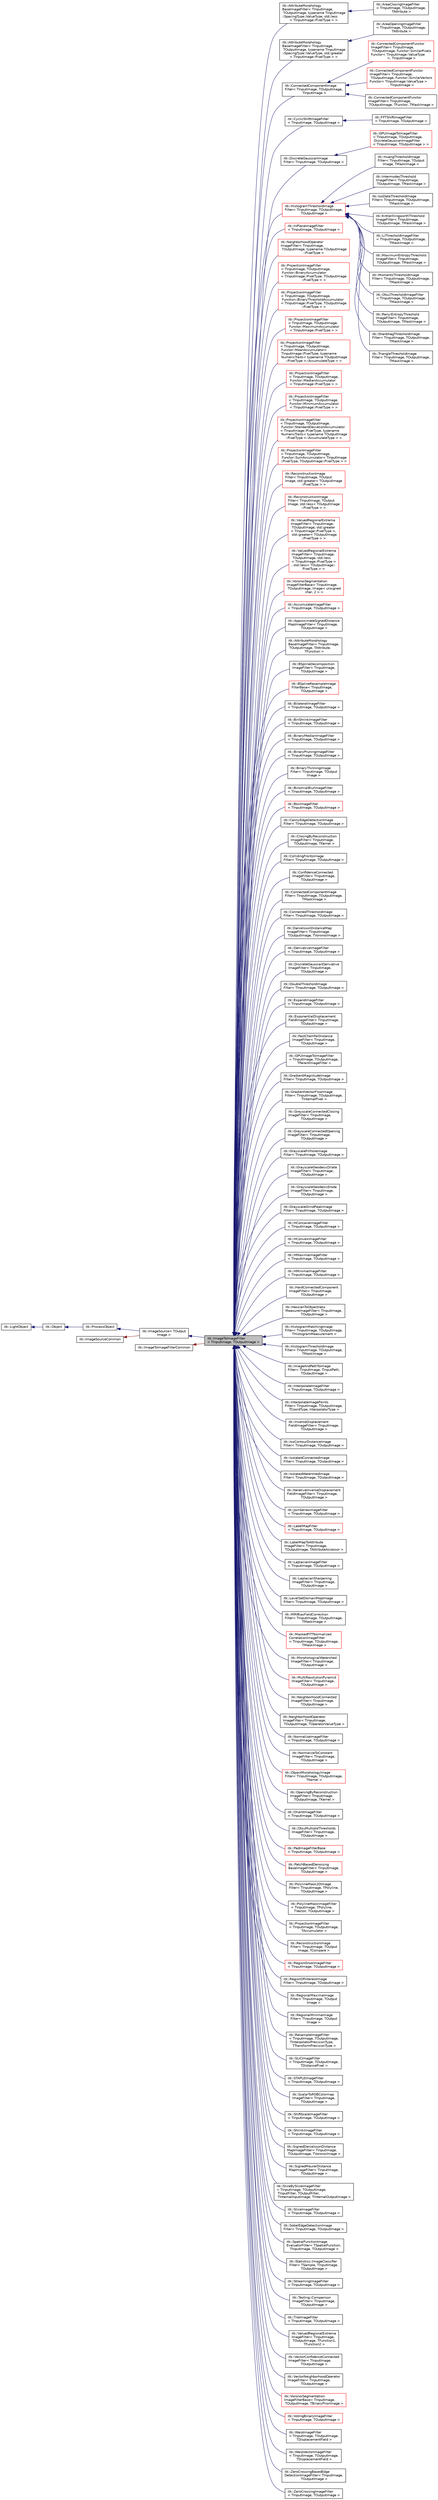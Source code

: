 digraph "itk::ImageToImageFilter&lt; TInputImage, TOutputImage &gt;"
{
 // LATEX_PDF_SIZE
  edge [fontname="Helvetica",fontsize="10",labelfontname="Helvetica",labelfontsize="10"];
  node [fontname="Helvetica",fontsize="10",shape=record];
  rankdir="LR";
  Node1 [label="itk::ImageToImageFilter\l\< TInputImage, TOutputImage \>",height=0.2,width=0.4,color="black", fillcolor="grey75", style="filled", fontcolor="black",tooltip="Base class for filters that take an image as input and produce an image as output."];
  Node2 -> Node1 [dir="back",color="midnightblue",fontsize="10",style="solid",fontname="Helvetica"];
  Node2 [label="itk::ImageSource\< TOutput\lImage \>",height=0.2,width=0.4,color="black", fillcolor="white", style="filled",URL="$classitk_1_1ImageSource.html",tooltip="Base class for all process objects that output image data."];
  Node3 -> Node2 [dir="back",color="midnightblue",fontsize="10",style="solid",fontname="Helvetica"];
  Node3 [label="itk::ProcessObject",height=0.2,width=0.4,color="black", fillcolor="white", style="filled",URL="$classitk_1_1ProcessObject.html",tooltip="The base class for all process objects (source, filters, mappers) in the Insight data processing pipe..."];
  Node4 -> Node3 [dir="back",color="midnightblue",fontsize="10",style="solid",fontname="Helvetica"];
  Node4 [label="itk::Object",height=0.2,width=0.4,color="black", fillcolor="white", style="filled",URL="$classitk_1_1Object.html",tooltip="Base class for most ITK classes."];
  Node5 -> Node4 [dir="back",color="midnightblue",fontsize="10",style="solid",fontname="Helvetica"];
  Node5 [label="itk::LightObject",height=0.2,width=0.4,color="black", fillcolor="white", style="filled",URL="$classitk_1_1LightObject.html",tooltip="Light weight base class for most itk classes."];
  Node6 -> Node2 [dir="back",color="firebrick4",fontsize="10",style="solid",fontname="Helvetica"];
  Node6 [label="itk::ImageSourceCommon",height=0.2,width=0.4,color="black", fillcolor="white", style="filled",URL="$structitk_1_1ImageSourceCommon.html",tooltip="Secondary base class of ImageSource common between templates."];
  Node7 -> Node1 [dir="back",color="firebrick4",fontsize="10",style="solid",fontname="Helvetica"];
  Node7 [label="itk::ImageToImageFilterCommon",height=0.2,width=0.4,color="black", fillcolor="white", style="filled",URL="$classitk_1_1ImageToImageFilterCommon.html",tooltip="Secondary base class of ImageToImageFilter common between templates."];
  Node1 -> Node8 [dir="back",color="midnightblue",fontsize="10",style="solid",fontname="Helvetica"];
  Node8 [label="itk::AttributeMorphology\lBaseImageFilter\< TInputImage,\l TOutputImage, typename TInputImage\l::SpacingType::ValueType, std::less\l\< TInputImage::PixelType \> \>",height=0.2,width=0.4,color="black", fillcolor="white", style="filled",URL="$classitk_1_1AttributeMorphologyBaseImageFilter.html",tooltip=" "];
  Node8 -> Node9 [dir="back",color="midnightblue",fontsize="10",style="solid",fontname="Helvetica"];
  Node9 [label="itk::AreaClosingImageFilter\l\< TInputImage, TOutputImage,\l TAttribute \>",height=0.2,width=0.4,color="black", fillcolor="white", style="filled",URL="$classitk_1_1AreaClosingImageFilter.html",tooltip="Morphological closing by attributes."];
  Node1 -> Node10 [dir="back",color="midnightblue",fontsize="10",style="solid",fontname="Helvetica"];
  Node10 [label="itk::AttributeMorphology\lBaseImageFilter\< TInputImage,\l TOutputImage, typename TInputImage\l::SpacingType::ValueType, std::greater\l\< TInputImage::PixelType \> \>",height=0.2,width=0.4,color="black", fillcolor="white", style="filled",URL="$classitk_1_1AttributeMorphologyBaseImageFilter.html",tooltip=" "];
  Node10 -> Node11 [dir="back",color="midnightblue",fontsize="10",style="solid",fontname="Helvetica"];
  Node11 [label="itk::AreaOpeningImageFilter\l\< TInputImage, TOutputImage,\l TAttribute \>",height=0.2,width=0.4,color="black", fillcolor="white", style="filled",URL="$classitk_1_1AreaOpeningImageFilter.html",tooltip="Morphological opening by attributes."];
  Node1 -> Node12 [dir="back",color="midnightblue",fontsize="10",style="solid",fontname="Helvetica"];
  Node12 [label="itk::ConnectedComponentImage\lFilter\< TInputImage, TOutputImage,\l TInputImage \>",height=0.2,width=0.4,color="black", fillcolor="white", style="filled",URL="$classitk_1_1ConnectedComponentImageFilter.html",tooltip=" "];
  Node12 -> Node13 [dir="back",color="midnightblue",fontsize="10",style="solid",fontname="Helvetica"];
  Node13 [label="itk::ConnectedComponentFunctor\lImageFilter\< TInputImage,\l TOutputImage, Functor::SimilarPixels\lFunctor\< TInputImage::ValueType\l \>, TInputImage \>",height=0.2,width=0.4,color="red", fillcolor="white", style="filled",URL="$classitk_1_1ConnectedComponentFunctorImageFilter.html",tooltip=" "];
  Node12 -> Node15 [dir="back",color="midnightblue",fontsize="10",style="solid",fontname="Helvetica"];
  Node15 [label="itk::ConnectedComponentFunctor\lImageFilter\< TInputImage,\l TOutputImage, Functor::SimilarVectors\lFunctor\< TInputImage::ValueType \>\l, TInputImage \>",height=0.2,width=0.4,color="red", fillcolor="white", style="filled",URL="$classitk_1_1ConnectedComponentFunctorImageFilter.html",tooltip=" "];
  Node12 -> Node17 [dir="back",color="midnightblue",fontsize="10",style="solid",fontname="Helvetica"];
  Node17 [label="itk::ConnectedComponentFunctor\lImageFilter\< TInputImage,\l TOutputImage, TFunctor, TMaskImage \>",height=0.2,width=0.4,color="black", fillcolor="white", style="filled",URL="$classitk_1_1ConnectedComponentFunctorImageFilter.html",tooltip="A generic connected components filter that labels the objects in an arbitrary image."];
  Node1 -> Node18 [dir="back",color="midnightblue",fontsize="10",style="solid",fontname="Helvetica"];
  Node18 [label="itk::CyclicShiftImageFilter\l\< TInputImage, TOutputImage \>",height=0.2,width=0.4,color="black", fillcolor="white", style="filled",URL="$classitk_1_1CyclicShiftImageFilter.html",tooltip=" "];
  Node18 -> Node19 [dir="back",color="midnightblue",fontsize="10",style="solid",fontname="Helvetica"];
  Node19 [label="itk::FFTShiftImageFilter\l\< TInputImage, TOutputImage \>",height=0.2,width=0.4,color="black", fillcolor="white", style="filled",URL="$classitk_1_1FFTShiftImageFilter.html",tooltip="Shift the zero-frequency components of a Fourier transform to the center of the image."];
  Node1 -> Node20 [dir="back",color="midnightblue",fontsize="10",style="solid",fontname="Helvetica"];
  Node20 [label="itk::DiscreteGaussianImage\lFilter\< TInputImage, TOutputImage \>",height=0.2,width=0.4,color="black", fillcolor="white", style="filled",URL="$classitk_1_1DiscreteGaussianImageFilter.html",tooltip=" "];
  Node20 -> Node21 [dir="back",color="midnightblue",fontsize="10",style="solid",fontname="Helvetica"];
  Node21 [label="itk::GPUImageToImageFilter\l\< TInputImage, TOutputImage,\l DiscreteGaussianImageFilter\l\< TInputImage, TOutputImage \> \>",height=0.2,width=0.4,color="red", fillcolor="white", style="filled",URL="$classitk_1_1GPUImageToImageFilter.html",tooltip=" "];
  Node1 -> Node23 [dir="back",color="midnightblue",fontsize="10",style="solid",fontname="Helvetica"];
  Node23 [label="itk::HistogramThresholdImage\lFilter\< TInputImage, TOutputImage,\l TOutputImage \>",height=0.2,width=0.4,color="red", fillcolor="white", style="filled",URL="$classitk_1_1HistogramThresholdImageFilter.html",tooltip=" "];
  Node23 -> Node24 [dir="back",color="midnightblue",fontsize="10",style="solid",fontname="Helvetica"];
  Node24 [label="itk::HuangThresholdImage\lFilter\< TInputImage, TOutput\lImage, TMaskImage \>",height=0.2,width=0.4,color="black", fillcolor="white", style="filled",URL="$classitk_1_1HuangThresholdImageFilter.html",tooltip="Threshold an image using the Huang Threshold."];
  Node23 -> Node25 [dir="back",color="midnightblue",fontsize="10",style="solid",fontname="Helvetica"];
  Node25 [label="itk::IntermodesThreshold\lImageFilter\< TInputImage,\l TOutputImage, TMaskImage \>",height=0.2,width=0.4,color="black", fillcolor="white", style="filled",URL="$classitk_1_1IntermodesThresholdImageFilter.html",tooltip="Threshold an image using the Intermodes Threshold."];
  Node23 -> Node26 [dir="back",color="midnightblue",fontsize="10",style="solid",fontname="Helvetica"];
  Node26 [label="itk::IsoDataThresholdImage\lFilter\< TInputImage, TOutputImage,\l TMaskImage \>",height=0.2,width=0.4,color="black", fillcolor="white", style="filled",URL="$classitk_1_1IsoDataThresholdImageFilter.html",tooltip="Threshold an image using the IsoData Threshold."];
  Node23 -> Node27 [dir="back",color="midnightblue",fontsize="10",style="solid",fontname="Helvetica"];
  Node27 [label="itk::KittlerIllingworthThreshold\lImageFilter\< TInputImage,\l TOutputImage, TMaskImage \>",height=0.2,width=0.4,color="black", fillcolor="white", style="filled",URL="$classitk_1_1KittlerIllingworthThresholdImageFilter.html",tooltip="Threshold an image using the KittlerIllingworth Threshold."];
  Node23 -> Node28 [dir="back",color="midnightblue",fontsize="10",style="solid",fontname="Helvetica"];
  Node28 [label="itk::LiThresholdImageFilter\l\< TInputImage, TOutputImage,\l TMaskImage \>",height=0.2,width=0.4,color="black", fillcolor="white", style="filled",URL="$classitk_1_1LiThresholdImageFilter.html",tooltip="Threshold an image using the Li Threshold."];
  Node23 -> Node29 [dir="back",color="midnightblue",fontsize="10",style="solid",fontname="Helvetica"];
  Node29 [label="itk::MaximumEntropyThreshold\lImageFilter\< TInputImage,\l TOutputImage, TMaskImage \>",height=0.2,width=0.4,color="black", fillcolor="white", style="filled",URL="$classitk_1_1MaximumEntropyThresholdImageFilter.html",tooltip="Threshold an image using the MaximumEntropy Threshold."];
  Node23 -> Node30 [dir="back",color="midnightblue",fontsize="10",style="solid",fontname="Helvetica"];
  Node30 [label="itk::MomentsThresholdImage\lFilter\< TInputImage, TOutputImage,\l TMaskImage \>",height=0.2,width=0.4,color="black", fillcolor="white", style="filled",URL="$classitk_1_1MomentsThresholdImageFilter.html",tooltip="Threshold an image using the Moments Threshold."];
  Node23 -> Node31 [dir="back",color="midnightblue",fontsize="10",style="solid",fontname="Helvetica"];
  Node31 [label="itk::OtsuThresholdImageFilter\l\< TInputImage, TOutputImage,\l TMaskImage \>",height=0.2,width=0.4,color="black", fillcolor="white", style="filled",URL="$classitk_1_1OtsuThresholdImageFilter.html",tooltip="Threshold an image using the Otsu Threshold."];
  Node23 -> Node32 [dir="back",color="midnightblue",fontsize="10",style="solid",fontname="Helvetica"];
  Node32 [label="itk::RenyiEntropyThreshold\lImageFilter\< TInputImage,\l TOutputImage, TMaskImage \>",height=0.2,width=0.4,color="black", fillcolor="white", style="filled",URL="$classitk_1_1RenyiEntropyThresholdImageFilter.html",tooltip="Threshold an image using the RenyiEntropy Threshold."];
  Node23 -> Node33 [dir="back",color="midnightblue",fontsize="10",style="solid",fontname="Helvetica"];
  Node33 [label="itk::ShanbhagThresholdImage\lFilter\< TInputImage, TOutputImage,\l TMaskImage \>",height=0.2,width=0.4,color="black", fillcolor="white", style="filled",URL="$classitk_1_1ShanbhagThresholdImageFilter.html",tooltip="Threshold an image using the Shanbhag Threshold."];
  Node23 -> Node34 [dir="back",color="midnightblue",fontsize="10",style="solid",fontname="Helvetica"];
  Node34 [label="itk::TriangleThresholdImage\lFilter\< TInputImage, TOutputImage,\l TMaskImage \>",height=0.2,width=0.4,color="black", fillcolor="white", style="filled",URL="$classitk_1_1TriangleThresholdImageFilter.html",tooltip="Threshold an image using the Triangle Threshold."];
  Node1 -> Node36 [dir="back",color="midnightblue",fontsize="10",style="solid",fontname="Helvetica"];
  Node36 [label="itk::InPlaceImageFilter\l\< TInputImage, TOutputImage \>",height=0.2,width=0.4,color="red", fillcolor="white", style="filled",URL="$classitk_1_1InPlaceImageFilter.html",tooltip=" "];
  Node1 -> Node141 [dir="back",color="midnightblue",fontsize="10",style="solid",fontname="Helvetica"];
  Node141 [label="itk::NeighborhoodOperator\lImageFilter\< TInputImage,\l TOutputImage, typename TOutputImage\l::PixelType \>",height=0.2,width=0.4,color="red", fillcolor="white", style="filled",URL="$classitk_1_1NeighborhoodOperatorImageFilter.html",tooltip=" "];
  Node1 -> Node146 [dir="back",color="midnightblue",fontsize="10",style="solid",fontname="Helvetica"];
  Node146 [label="itk::ProjectionImageFilter\l\< TInputImage, TOutputImage,\l Functor::BinaryAccumulator\l\< TInputImage::PixelType, TOutputImage\l::PixelType \> \>",height=0.2,width=0.4,color="red", fillcolor="white", style="filled",URL="$classitk_1_1ProjectionImageFilter.html",tooltip=" "];
  Node1 -> Node148 [dir="back",color="midnightblue",fontsize="10",style="solid",fontname="Helvetica"];
  Node148 [label="itk::ProjectionImageFilter\l\< TInputImage, TOutputImage,\l Function::BinaryThresholdAccumulator\l\< TInputImage::PixelType, TOutputImage\l::PixelType \> \>",height=0.2,width=0.4,color="red", fillcolor="white", style="filled",URL="$classitk_1_1ProjectionImageFilter.html",tooltip=" "];
  Node1 -> Node150 [dir="back",color="midnightblue",fontsize="10",style="solid",fontname="Helvetica"];
  Node150 [label="itk::ProjectionImageFilter\l\< TInputImage, TOutputImage,\l Functor::MaximumAccumulator\l\< TInputImage::PixelType \> \>",height=0.2,width=0.4,color="red", fillcolor="white", style="filled",URL="$classitk_1_1ProjectionImageFilter.html",tooltip=" "];
  Node1 -> Node152 [dir="back",color="midnightblue",fontsize="10",style="solid",fontname="Helvetica"];
  Node152 [label="itk::ProjectionImageFilter\l\< TInputImage, TOutputImage,\l Functor::MeanAccumulator\<\l TInputImage::PixelType, typename\l NumericTraits\< typename TOutputImage\l::PixelType \>::AccumulateType \> \>",height=0.2,width=0.4,color="red", fillcolor="white", style="filled",URL="$classitk_1_1ProjectionImageFilter.html",tooltip=" "];
  Node1 -> Node154 [dir="back",color="midnightblue",fontsize="10",style="solid",fontname="Helvetica"];
  Node154 [label="itk::ProjectionImageFilter\l\< TInputImage, TOutputImage,\l Functor::MedianAccumulator\l\< TInputImage::PixelType \> \>",height=0.2,width=0.4,color="red", fillcolor="white", style="filled",URL="$classitk_1_1ProjectionImageFilter.html",tooltip=" "];
  Node1 -> Node156 [dir="back",color="midnightblue",fontsize="10",style="solid",fontname="Helvetica"];
  Node156 [label="itk::ProjectionImageFilter\l\< TInputImage, TOutputImage,\l Functor::MinimumAccumulator\l\< TInputImage::PixelType \> \>",height=0.2,width=0.4,color="red", fillcolor="white", style="filled",URL="$classitk_1_1ProjectionImageFilter.html",tooltip=" "];
  Node1 -> Node158 [dir="back",color="midnightblue",fontsize="10",style="solid",fontname="Helvetica"];
  Node158 [label="itk::ProjectionImageFilter\l\< TInputImage, TOutputImage,\l Functor::StandardDeviationAccumulator\l\< TInputImage::PixelType, typename\l NumericTraits\< typename TOutputImage\l::PixelType \>::AccumulateType \> \>",height=0.2,width=0.4,color="red", fillcolor="white", style="filled",URL="$classitk_1_1ProjectionImageFilter.html",tooltip=" "];
  Node1 -> Node160 [dir="back",color="midnightblue",fontsize="10",style="solid",fontname="Helvetica"];
  Node160 [label="itk::ProjectionImageFilter\l\< TInputImage, TOutputImage,\l Functor::SumAccumulator\< TInputImage\l::PixelType, TOutputImage::PixelType \> \>",height=0.2,width=0.4,color="red", fillcolor="white", style="filled",URL="$classitk_1_1ProjectionImageFilter.html",tooltip=" "];
  Node1 -> Node162 [dir="back",color="midnightblue",fontsize="10",style="solid",fontname="Helvetica"];
  Node162 [label="itk::ReconstructionImage\lFilter\< TInputImage, TOutput\lImage, std::greater\< TOutputImage\l::PixelType \> \>",height=0.2,width=0.4,color="red", fillcolor="white", style="filled",URL="$classitk_1_1ReconstructionImageFilter.html",tooltip=" "];
  Node1 -> Node164 [dir="back",color="midnightblue",fontsize="10",style="solid",fontname="Helvetica"];
  Node164 [label="itk::ReconstructionImage\lFilter\< TInputImage, TOutput\lImage, std::less\< TOutputImage\l::PixelType \> \>",height=0.2,width=0.4,color="red", fillcolor="white", style="filled",URL="$classitk_1_1ReconstructionImageFilter.html",tooltip=" "];
  Node1 -> Node166 [dir="back",color="midnightblue",fontsize="10",style="solid",fontname="Helvetica"];
  Node166 [label="itk::ValuedRegionalExtrema\lImageFilter\< TInputImage,\l TOutputImage, std::greater\l\< TInputImage::PixelType \>,\l std::greater\< TOutputImage\l::PixelType \> \>",height=0.2,width=0.4,color="red", fillcolor="white", style="filled",URL="$classitk_1_1ValuedRegionalExtremaImageFilter.html",tooltip=" "];
  Node1 -> Node168 [dir="back",color="midnightblue",fontsize="10",style="solid",fontname="Helvetica"];
  Node168 [label="itk::ValuedRegionalExtrema\lImageFilter\< TInputImage,\l TOutputImage, std::less\l\< TInputImage::PixelType \>\l, std::less\< TOutputImage::\lPixelType \> \>",height=0.2,width=0.4,color="red", fillcolor="white", style="filled",URL="$classitk_1_1ValuedRegionalExtremaImageFilter.html",tooltip=" "];
  Node1 -> Node170 [dir="back",color="midnightblue",fontsize="10",style="solid",fontname="Helvetica"];
  Node170 [label="itk::VoronoiSegmentation\lImageFilterBase\< TInputImage,\l TOutputImage, Image\< unsigned\l char, 2 \> \>",height=0.2,width=0.4,color="red", fillcolor="white", style="filled",URL="$classitk_1_1VoronoiSegmentationImageFilterBase.html",tooltip=" "];
  Node1 -> Node172 [dir="back",color="midnightblue",fontsize="10",style="solid",fontname="Helvetica"];
  Node172 [label="itk::AccumulateImageFilter\l\< TInputImage, TOutputImage \>",height=0.2,width=0.4,color="red", fillcolor="white", style="filled",URL="$classitk_1_1AccumulateImageFilter.html",tooltip="Implements an accumulation of an image along a selected direction."];
  Node1 -> Node174 [dir="back",color="midnightblue",fontsize="10",style="solid",fontname="Helvetica"];
  Node174 [label="itk::ApproximateSignedDistance\lMapImageFilter\< TInputImage,\l TOutputImage \>",height=0.2,width=0.4,color="black", fillcolor="white", style="filled",URL="$classitk_1_1ApproximateSignedDistanceMapImageFilter.html",tooltip="Create a map of the approximate signed distance from the boundaries of a binary image."];
  Node1 -> Node175 [dir="back",color="midnightblue",fontsize="10",style="solid",fontname="Helvetica"];
  Node175 [label="itk::AttributeMorphology\lBaseImageFilter\< TInputImage,\l TOutputImage, TAttribute,\l TFunction \>",height=0.2,width=0.4,color="black", fillcolor="white", style="filled",URL="$classitk_1_1AttributeMorphologyBaseImageFilter.html",tooltip="Morphological opening by attributes."];
  Node1 -> Node176 [dir="back",color="midnightblue",fontsize="10",style="solid",fontname="Helvetica"];
  Node176 [label="itk::BSplineDecomposition\lImageFilter\< TInputImage,\l TOutputImage \>",height=0.2,width=0.4,color="black", fillcolor="white", style="filled",URL="$classitk_1_1BSplineDecompositionImageFilter.html",tooltip="Calculates the B-Spline coefficients of an image. Spline order may be from 0 to 5."];
  Node1 -> Node177 [dir="back",color="midnightblue",fontsize="10",style="solid",fontname="Helvetica"];
  Node177 [label="itk::BSplineResampleImage\lFilterBase\< TInputImage,\l TOutputImage \>",height=0.2,width=0.4,color="red", fillcolor="white", style="filled",URL="$classitk_1_1BSplineResampleImageFilterBase.html",tooltip="Uses the \"l2\" spline pyramid implementation of B-Spline Filters to up/down sample an image by a facto..."];
  Node1 -> Node183 [dir="back",color="midnightblue",fontsize="10",style="solid",fontname="Helvetica"];
  Node183 [label="itk::BilateralImageFilter\l\< TInputImage, TOutputImage \>",height=0.2,width=0.4,color="black", fillcolor="white", style="filled",URL="$classitk_1_1BilateralImageFilter.html",tooltip="Blurs an image while preserving edges."];
  Node1 -> Node184 [dir="back",color="midnightblue",fontsize="10",style="solid",fontname="Helvetica"];
  Node184 [label="itk::BinShrinkImageFilter\l\< TInputImage, TOutputImage \>",height=0.2,width=0.4,color="black", fillcolor="white", style="filled",URL="$classitk_1_1BinShrinkImageFilter.html",tooltip="Reduce the size of an image by an integer factor in each dimension while performing averaging of an i..."];
  Node1 -> Node185 [dir="back",color="midnightblue",fontsize="10",style="solid",fontname="Helvetica"];
  Node185 [label="itk::BinaryMedianImageFilter\l\< TInputImage, TOutputImage \>",height=0.2,width=0.4,color="black", fillcolor="white", style="filled",URL="$classitk_1_1BinaryMedianImageFilter.html",tooltip="Applies a version of the median filter optimized for binary images."];
  Node1 -> Node186 [dir="back",color="midnightblue",fontsize="10",style="solid",fontname="Helvetica"];
  Node186 [label="itk::BinaryPruningImageFilter\l\< TInputImage, TOutputImage \>",height=0.2,width=0.4,color="black", fillcolor="white", style="filled",URL="$classitk_1_1BinaryPruningImageFilter.html",tooltip="This filter removes \"spurs\" of less than a certain length in the input image."];
  Node1 -> Node187 [dir="back",color="midnightblue",fontsize="10",style="solid",fontname="Helvetica"];
  Node187 [label="itk::BinaryThinningImage\lFilter\< TInputImage, TOutput\lImage \>",height=0.2,width=0.4,color="black", fillcolor="white", style="filled",URL="$classitk_1_1BinaryThinningImageFilter.html",tooltip="This filter computes one-pixel-wide edges of the input image."];
  Node1 -> Node188 [dir="back",color="midnightblue",fontsize="10",style="solid",fontname="Helvetica"];
  Node188 [label="itk::BinomialBlurImageFilter\l\< TInputImage, TOutputImage \>",height=0.2,width=0.4,color="black", fillcolor="white", style="filled",URL="$classitk_1_1BinomialBlurImageFilter.html",tooltip="Performs a separable blur on each dimension of an image."];
  Node1 -> Node189 [dir="back",color="midnightblue",fontsize="10",style="solid",fontname="Helvetica"];
  Node189 [label="itk::BoxImageFilter\l\< TInputImage, TOutputImage \>",height=0.2,width=0.4,color="red", fillcolor="white", style="filled",URL="$classitk_1_1BoxImageFilter.html",tooltip="A base class for all the filters working on a box neighborhood."];
  Node1 -> Node239 [dir="back",color="midnightblue",fontsize="10",style="solid",fontname="Helvetica"];
  Node239 [label="itk::CannyEdgeDetectionImage\lFilter\< TInputImage, TOutputImage \>",height=0.2,width=0.4,color="black", fillcolor="white", style="filled",URL="$classitk_1_1CannyEdgeDetectionImageFilter.html",tooltip="This filter is an implementation of a Canny edge detector for scalar-valued images."];
  Node1 -> Node240 [dir="back",color="midnightblue",fontsize="10",style="solid",fontname="Helvetica"];
  Node240 [label="itk::ClosingByReconstruction\lImageFilter\< TInputImage,\l TOutputImage, TKernel \>",height=0.2,width=0.4,color="black", fillcolor="white", style="filled",URL="$classitk_1_1ClosingByReconstructionImageFilter.html",tooltip="Closing by reconstruction of an image."];
  Node1 -> Node241 [dir="back",color="midnightblue",fontsize="10",style="solid",fontname="Helvetica"];
  Node241 [label="itk::CollidingFrontsImage\lFilter\< TInputImage, TOutputImage \>",height=0.2,width=0.4,color="black", fillcolor="white", style="filled",URL="$classitk_1_1CollidingFrontsImageFilter.html",tooltip="Selects a region of space where two independent fronts run towards each other."];
  Node1 -> Node242 [dir="back",color="midnightblue",fontsize="10",style="solid",fontname="Helvetica"];
  Node242 [label="itk::ConfidenceConnected\lImageFilter\< TInputImage,\l TOutputImage \>",height=0.2,width=0.4,color="black", fillcolor="white", style="filled",URL="$classitk_1_1ConfidenceConnectedImageFilter.html",tooltip="Segment pixels with similar statistics using connectivity."];
  Node1 -> Node243 [dir="back",color="midnightblue",fontsize="10",style="solid",fontname="Helvetica"];
  Node243 [label="itk::ConnectedComponentImage\lFilter\< TInputImage, TOutputImage,\l TMaskImage \>",height=0.2,width=0.4,color="black", fillcolor="white", style="filled",URL="$classitk_1_1ConnectedComponentImageFilter.html",tooltip="Label the objects in a binary image."];
  Node1 -> Node244 [dir="back",color="midnightblue",fontsize="10",style="solid",fontname="Helvetica"];
  Node244 [label="itk::ConnectedThresholdImage\lFilter\< TInputImage, TOutputImage \>",height=0.2,width=0.4,color="black", fillcolor="white", style="filled",URL="$classitk_1_1ConnectedThresholdImageFilter.html",tooltip="Label pixels that are connected to a seed and lie within a range of values."];
  Node1 -> Node245 [dir="back",color="midnightblue",fontsize="10",style="solid",fontname="Helvetica"];
  Node245 [label="itk::DanielssonDistanceMap\lImageFilter\< TInputImage,\l TOutputImage, TVoronoiImage \>",height=0.2,width=0.4,color="black", fillcolor="white", style="filled",URL="$classitk_1_1DanielssonDistanceMapImageFilter.html",tooltip="This filter computes the distance map of the input image as an approximation with pixel accuracy to t..."];
  Node1 -> Node246 [dir="back",color="midnightblue",fontsize="10",style="solid",fontname="Helvetica"];
  Node246 [label="itk::DerivativeImageFilter\l\< TInputImage, TOutputImage \>",height=0.2,width=0.4,color="black", fillcolor="white", style="filled",URL="$classitk_1_1DerivativeImageFilter.html",tooltip="Computes the directional derivative of an image. The directional derivative at each pixel location is..."];
  Node1 -> Node247 [dir="back",color="midnightblue",fontsize="10",style="solid",fontname="Helvetica"];
  Node247 [label="itk::DiscreteGaussianDerivative\lImageFilter\< TInputImage,\l TOutputImage \>",height=0.2,width=0.4,color="black", fillcolor="white", style="filled",URL="$classitk_1_1DiscreteGaussianDerivativeImageFilter.html",tooltip="Calculates image derivatives using discrete derivative gaussian kernels. This filter calculates Gauss..."];
  Node1 -> Node248 [dir="back",color="midnightblue",fontsize="10",style="solid",fontname="Helvetica"];
  Node248 [label="itk::DoubleThresholdImage\lFilter\< TInputImage, TOutputImage \>",height=0.2,width=0.4,color="black", fillcolor="white", style="filled",URL="$classitk_1_1DoubleThresholdImageFilter.html",tooltip="Binarize an input image using double thresholding."];
  Node1 -> Node249 [dir="back",color="midnightblue",fontsize="10",style="solid",fontname="Helvetica"];
  Node249 [label="itk::ExpandImageFilter\l\< TInputImage, TOutputImage \>",height=0.2,width=0.4,color="black", fillcolor="white", style="filled",URL="$classitk_1_1ExpandImageFilter.html",tooltip="Expand the size of an image by an integer factor in each dimension."];
  Node1 -> Node250 [dir="back",color="midnightblue",fontsize="10",style="solid",fontname="Helvetica"];
  Node250 [label="itk::ExponentialDisplacement\lFieldImageFilter\< TInputImage,\l TOutputImage \>",height=0.2,width=0.4,color="black", fillcolor="white", style="filled",URL="$classitk_1_1ExponentialDisplacementFieldImageFilter.html",tooltip="Computes a diffeomorphic displacement field as the Lie group exponential of a vector field."];
  Node1 -> Node251 [dir="back",color="midnightblue",fontsize="10",style="solid",fontname="Helvetica"];
  Node251 [label="itk::FastChamferDistance\lImageFilter\< TInputImage,\l TOutputImage \>",height=0.2,width=0.4,color="black", fillcolor="white", style="filled",URL="$classitk_1_1FastChamferDistanceImageFilter.html",tooltip="This class compute the signed (positive and negative) chamfer distance in a narrow band."];
  Node1 -> Node252 [dir="back",color="midnightblue",fontsize="10",style="solid",fontname="Helvetica"];
  Node252 [label="itk::GPUImageToImageFilter\l\< TInputImage, TOutputImage,\l TParentImageFilter \>",height=0.2,width=0.4,color="black", fillcolor="white", style="filled",URL="$classitk_1_1GPUImageToImageFilter.html",tooltip="class to abstract the behaviour of the GPU filters."];
  Node1 -> Node253 [dir="back",color="midnightblue",fontsize="10",style="solid",fontname="Helvetica"];
  Node253 [label="itk::GradientMagnitudeImage\lFilter\< TInputImage, TOutputImage \>",height=0.2,width=0.4,color="black", fillcolor="white", style="filled",URL="$classitk_1_1GradientMagnitudeImageFilter.html",tooltip="Computes the gradient magnitude of an image region at each pixel."];
  Node1 -> Node254 [dir="back",color="midnightblue",fontsize="10",style="solid",fontname="Helvetica"];
  Node254 [label="itk::GradientVectorFlowImage\lFilter\< TInputImage, TOutputImage,\l TInternalPixel \>",height=0.2,width=0.4,color="black", fillcolor="white", style="filled",URL="$classitk_1_1GradientVectorFlowImageFilter.html",tooltip="This class computes a diffusion of the gradient vectors for graylevel or binary edge map derive from ..."];
  Node1 -> Node255 [dir="back",color="midnightblue",fontsize="10",style="solid",fontname="Helvetica"];
  Node255 [label="itk::GrayscaleConnectedClosing\lImageFilter\< TInputImage,\l TOutputImage \>",height=0.2,width=0.4,color="black", fillcolor="white", style="filled",URL="$classitk_1_1GrayscaleConnectedClosingImageFilter.html",tooltip="Enhance pixels associated with a dark object (identified by a seed pixel) where the dark object is su..."];
  Node1 -> Node256 [dir="back",color="midnightblue",fontsize="10",style="solid",fontname="Helvetica"];
  Node256 [label="itk::GrayscaleConnectedOpening\lImageFilter\< TInputImage,\l TOutputImage \>",height=0.2,width=0.4,color="black", fillcolor="white", style="filled",URL="$classitk_1_1GrayscaleConnectedOpeningImageFilter.html",tooltip="Enhance pixels associated with a bright object (identified by a seed pixel) where the bright object i..."];
  Node1 -> Node257 [dir="back",color="midnightblue",fontsize="10",style="solid",fontname="Helvetica"];
  Node257 [label="itk::GrayscaleFillholeImage\lFilter\< TInputImage, TOutputImage \>",height=0.2,width=0.4,color="black", fillcolor="white", style="filled",URL="$classitk_1_1GrayscaleFillholeImageFilter.html",tooltip="Remove local minima not connected to the boundary of the image."];
  Node1 -> Node258 [dir="back",color="midnightblue",fontsize="10",style="solid",fontname="Helvetica"];
  Node258 [label="itk::GrayscaleGeodesicDilate\lImageFilter\< TInputImage,\l TOutputImage \>",height=0.2,width=0.4,color="black", fillcolor="white", style="filled",URL="$classitk_1_1GrayscaleGeodesicDilateImageFilter.html",tooltip="Geodesic grayscale dilation of an image."];
  Node1 -> Node259 [dir="back",color="midnightblue",fontsize="10",style="solid",fontname="Helvetica"];
  Node259 [label="itk::GrayscaleGeodesicErode\lImageFilter\< TInputImage,\l TOutputImage \>",height=0.2,width=0.4,color="black", fillcolor="white", style="filled",URL="$classitk_1_1GrayscaleGeodesicErodeImageFilter.html",tooltip="geodesic gray scale erosion of an image"];
  Node1 -> Node260 [dir="back",color="midnightblue",fontsize="10",style="solid",fontname="Helvetica"];
  Node260 [label="itk::GrayscaleGrindPeakImage\lFilter\< TInputImage, TOutputImage \>",height=0.2,width=0.4,color="black", fillcolor="white", style="filled",URL="$classitk_1_1GrayscaleGrindPeakImageFilter.html",tooltip="Remove local maxima not connected to the boundary of the image."];
  Node1 -> Node261 [dir="back",color="midnightblue",fontsize="10",style="solid",fontname="Helvetica"];
  Node261 [label="itk::HConcaveImageFilter\l\< TInputImage, TOutputImage \>",height=0.2,width=0.4,color="black", fillcolor="white", style="filled",URL="$classitk_1_1HConcaveImageFilter.html",tooltip="Identify local minima whose depth below the baseline is greater than h."];
  Node1 -> Node262 [dir="back",color="midnightblue",fontsize="10",style="solid",fontname="Helvetica"];
  Node262 [label="itk::HConvexImageFilter\l\< TInputImage, TOutputImage \>",height=0.2,width=0.4,color="black", fillcolor="white", style="filled",URL="$classitk_1_1HConvexImageFilter.html",tooltip="Identify local maxima whose height above the baseline is greater than h."];
  Node1 -> Node263 [dir="back",color="midnightblue",fontsize="10",style="solid",fontname="Helvetica"];
  Node263 [label="itk::HMaximaImageFilter\l\< TInputImage, TOutputImage \>",height=0.2,width=0.4,color="black", fillcolor="white", style="filled",URL="$classitk_1_1HMaximaImageFilter.html",tooltip="Suppress local maxima whose height above the baseline is less than h."];
  Node1 -> Node264 [dir="back",color="midnightblue",fontsize="10",style="solid",fontname="Helvetica"];
  Node264 [label="itk::HMinimaImageFilter\l\< TInputImage, TOutputImage \>",height=0.2,width=0.4,color="black", fillcolor="white", style="filled",URL="$classitk_1_1HMinimaImageFilter.html",tooltip="Suppress local minima whose depth below the baseline is less than h."];
  Node1 -> Node265 [dir="back",color="midnightblue",fontsize="10",style="solid",fontname="Helvetica"];
  Node265 [label="itk::HardConnectedComponent\lImageFilter\< TInputImage,\l TOutputImage \>",height=0.2,width=0.4,color="black", fillcolor="white", style="filled",URL="$classitk_1_1HardConnectedComponentImageFilter.html",tooltip=" "];
  Node1 -> Node266 [dir="back",color="midnightblue",fontsize="10",style="solid",fontname="Helvetica"];
  Node266 [label="itk::HessianToObjectness\lMeasureImageFilter\< TInputImage,\l TOutputImage \>",height=0.2,width=0.4,color="black", fillcolor="white", style="filled",URL="$classitk_1_1HessianToObjectnessMeasureImageFilter.html",tooltip="A filter to enhance M-dimensional objects in N-dimensional images."];
  Node1 -> Node267 [dir="back",color="midnightblue",fontsize="10",style="solid",fontname="Helvetica"];
  Node267 [label="itk::HistogramMatchingImage\lFilter\< TInputImage, TOutputImage,\l THistogramMeasurement \>",height=0.2,width=0.4,color="black", fillcolor="white", style="filled",URL="$classitk_1_1HistogramMatchingImageFilter.html",tooltip="Normalize the grayscale values for a source image by matching the shape of the source image histogram..."];
  Node1 -> Node268 [dir="back",color="midnightblue",fontsize="10",style="solid",fontname="Helvetica"];
  Node268 [label="itk::HistogramThresholdImage\lFilter\< TInputImage, TOutputImage,\l TMaskImage \>",height=0.2,width=0.4,color="black", fillcolor="white", style="filled",URL="$classitk_1_1HistogramThresholdImageFilter.html",tooltip="Threshold an image using a HistogramThresholdCalculator."];
  Node1 -> Node269 [dir="back",color="midnightblue",fontsize="10",style="solid",fontname="Helvetica"];
  Node269 [label="itk::ImageAndPathToImage\lFilter\< TInputImage, TInputPath,\l TOutputImage \>",height=0.2,width=0.4,color="black", fillcolor="white", style="filled",URL="$classitk_1_1ImageAndPathToImageFilter.html",tooltip="Base class for filters that take both a path and an image as input and produce a path as output."];
  Node1 -> Node270 [dir="back",color="midnightblue",fontsize="10",style="solid",fontname="Helvetica"];
  Node270 [label="itk::InterpolateImageFilter\l\< TInputImage, TOutputImage \>",height=0.2,width=0.4,color="black", fillcolor="white", style="filled",URL="$classitk_1_1InterpolateImageFilter.html",tooltip="Interpolate an image from two N-D images."];
  Node1 -> Node271 [dir="back",color="midnightblue",fontsize="10",style="solid",fontname="Helvetica"];
  Node271 [label="itk::InterpolateImagePoints\lFilter\< TInputImage, TOutputImage,\l TCoordType, InterpolatorType \>",height=0.2,width=0.4,color="black", fillcolor="white", style="filled",URL="$classitk_1_1InterpolateImagePointsFilter.html",tooltip="Resamples an image at the coordinates specified by the user."];
  Node1 -> Node272 [dir="back",color="midnightblue",fontsize="10",style="solid",fontname="Helvetica"];
  Node272 [label="itk::InverseDisplacement\lFieldImageFilter\< TInputImage,\l TOutputImage \>",height=0.2,width=0.4,color="black", fillcolor="white", style="filled",URL="$classitk_1_1InverseDisplacementFieldImageFilter.html",tooltip="Computes the inverse of a displacement field."];
  Node1 -> Node273 [dir="back",color="midnightblue",fontsize="10",style="solid",fontname="Helvetica"];
  Node273 [label="itk::IsoContourDistanceImage\lFilter\< TInputImage, TOutputImage \>",height=0.2,width=0.4,color="black", fillcolor="white", style="filled",URL="$classitk_1_1IsoContourDistanceImageFilter.html",tooltip="Compute an approximate distance from an interpolated isocontour to the close grid points."];
  Node1 -> Node274 [dir="back",color="midnightblue",fontsize="10",style="solid",fontname="Helvetica"];
  Node274 [label="itk::IsolatedConnectedImage\lFilter\< TInputImage, TOutputImage \>",height=0.2,width=0.4,color="black", fillcolor="white", style="filled",URL="$classitk_1_1IsolatedConnectedImageFilter.html",tooltip="Label pixels that are connected to one set of seeds but not another."];
  Node1 -> Node275 [dir="back",color="midnightblue",fontsize="10",style="solid",fontname="Helvetica"];
  Node275 [label="itk::IsolatedWatershedImage\lFilter\< TInputImage, TOutputImage \>",height=0.2,width=0.4,color="black", fillcolor="white", style="filled",URL="$classitk_1_1IsolatedWatershedImageFilter.html",tooltip="Isolate watershed basins using two seeds."];
  Node1 -> Node276 [dir="back",color="midnightblue",fontsize="10",style="solid",fontname="Helvetica"];
  Node276 [label="itk::IterativeInverseDisplacement\lFieldImageFilter\< TInputImage,\l TOutputImage \>",height=0.2,width=0.4,color="black", fillcolor="white", style="filled",URL="$classitk_1_1IterativeInverseDisplacementFieldImageFilter.html",tooltip="Computes the inverse of a displacement field."];
  Node1 -> Node277 [dir="back",color="midnightblue",fontsize="10",style="solid",fontname="Helvetica"];
  Node277 [label="itk::JoinSeriesImageFilter\l\< TInputImage, TOutputImage \>",height=0.2,width=0.4,color="black", fillcolor="white", style="filled",URL="$classitk_1_1JoinSeriesImageFilter.html",tooltip="Join N-D images into an (N+1)-D image."];
  Node1 -> Node278 [dir="back",color="midnightblue",fontsize="10",style="solid",fontname="Helvetica"];
  Node278 [label="itk::LabelMapFilter\l\< TInputImage, TOutputImage \>",height=0.2,width=0.4,color="red", fillcolor="white", style="filled",URL="$classitk_1_1LabelMapFilter.html",tooltip="Base class for filters that take an image as input and overwrite that image as the output."];
  Node1 -> Node283 [dir="back",color="midnightblue",fontsize="10",style="solid",fontname="Helvetica"];
  Node283 [label="itk::LabelMapToAttribute\lImageFilter\< TInputImage,\l TOutputImage, TAttributeAccessor \>",height=0.2,width=0.4,color="black", fillcolor="white", style="filled",URL="$classitk_1_1LabelMapToAttributeImageFilter.html",tooltip="Convert a LabelMap to a labeled image."];
  Node1 -> Node284 [dir="back",color="midnightblue",fontsize="10",style="solid",fontname="Helvetica"];
  Node284 [label="itk::LaplacianImageFilter\l\< TInputImage, TOutputImage \>",height=0.2,width=0.4,color="black", fillcolor="white", style="filled",URL="$classitk_1_1LaplacianImageFilter.html",tooltip="This filter computes the Laplacian of a scalar-valued image."];
  Node1 -> Node285 [dir="back",color="midnightblue",fontsize="10",style="solid",fontname="Helvetica"];
  Node285 [label="itk::LaplacianSharpening\lImageFilter\< TInputImage,\l TOutputImage \>",height=0.2,width=0.4,color="black", fillcolor="white", style="filled",URL="$classitk_1_1LaplacianSharpeningImageFilter.html",tooltip="This filter sharpens an image using a Laplacian. LaplacianSharpening highlights regions of rapid inte..."];
  Node1 -> Node286 [dir="back",color="midnightblue",fontsize="10",style="solid",fontname="Helvetica"];
  Node286 [label="itk::LevelSetDomainMapImage\lFilter\< TInputImage, TOutputImage \>",height=0.2,width=0.4,color="black", fillcolor="white", style="filled",URL="$classitk_1_1LevelSetDomainMapImageFilter.html",tooltip=" "];
  Node1 -> Node287 [dir="back",color="midnightblue",fontsize="10",style="solid",fontname="Helvetica"];
  Node287 [label="itk::MRIBiasFieldCorrection\lFilter\< TInputImage, TOutputImage,\l TMaskImage \>",height=0.2,width=0.4,color="black", fillcolor="white", style="filled",URL="$classitk_1_1MRIBiasFieldCorrectionFilter.html",tooltip="Corrects 3D MRI bias field."];
  Node1 -> Node288 [dir="back",color="midnightblue",fontsize="10",style="solid",fontname="Helvetica"];
  Node288 [label="itk::MaskedFFTNormalized\lCorrelationImageFilter\l\< TInputImage, TOutputImage,\l TMaskImage \>",height=0.2,width=0.4,color="red", fillcolor="white", style="filled",URL="$classitk_1_1MaskedFFTNormalizedCorrelationImageFilter.html",tooltip="Calculate masked normalized cross correlation using FFTs."];
  Node1 -> Node290 [dir="back",color="midnightblue",fontsize="10",style="solid",fontname="Helvetica"];
  Node290 [label="itk::MorphologicalWatershed\lImageFilter\< TInputImage,\l TOutputImage \>",height=0.2,width=0.4,color="black", fillcolor="white", style="filled",URL="$classitk_1_1MorphologicalWatershedImageFilter.html",tooltip="Watershed segmentation implementation with morphological operators."];
  Node1 -> Node291 [dir="back",color="midnightblue",fontsize="10",style="solid",fontname="Helvetica"];
  Node291 [label="itk::MultiResolutionPyramid\lImageFilter\< TInputImage,\l TOutputImage \>",height=0.2,width=0.4,color="red", fillcolor="white", style="filled",URL="$classitk_1_1MultiResolutionPyramidImageFilter.html",tooltip="Framework for creating images in a multi-resolution pyramid."];
  Node1 -> Node293 [dir="back",color="midnightblue",fontsize="10",style="solid",fontname="Helvetica"];
  Node293 [label="itk::NeighborhoodConnected\lImageFilter\< TInputImage,\l TOutputImage \>",height=0.2,width=0.4,color="black", fillcolor="white", style="filled",URL="$classitk_1_1NeighborhoodConnectedImageFilter.html",tooltip="Label pixels that are connected to a seed and lie within a neighborhood."];
  Node1 -> Node294 [dir="back",color="midnightblue",fontsize="10",style="solid",fontname="Helvetica"];
  Node294 [label="itk::NeighborhoodOperator\lImageFilter\< TInputImage,\l TOutputImage, TOperatorValueType \>",height=0.2,width=0.4,color="black", fillcolor="white", style="filled",URL="$classitk_1_1NeighborhoodOperatorImageFilter.html",tooltip="Applies a single NeighborhoodOperator to an image region."];
  Node1 -> Node295 [dir="back",color="midnightblue",fontsize="10",style="solid",fontname="Helvetica"];
  Node295 [label="itk::NormalizeImageFilter\l\< TInputImage, TOutputImage \>",height=0.2,width=0.4,color="black", fillcolor="white", style="filled",URL="$classitk_1_1NormalizeImageFilter.html",tooltip="Normalize an image by setting its mean to zero and variance to one."];
  Node1 -> Node296 [dir="back",color="midnightblue",fontsize="10",style="solid",fontname="Helvetica"];
  Node296 [label="itk::NormalizeToConstant\lImageFilter\< TInputImage,\l TOutputImage \>",height=0.2,width=0.4,color="black", fillcolor="white", style="filled",URL="$classitk_1_1NormalizeToConstantImageFilter.html",tooltip="Scales image pixel intensities to make the sum of all pixels equal a user-defined constant."];
  Node1 -> Node297 [dir="back",color="midnightblue",fontsize="10",style="solid",fontname="Helvetica"];
  Node297 [label="itk::ObjectMorphologyImage\lFilter\< TInputImage, TOutputImage,\l TKernel \>",height=0.2,width=0.4,color="red", fillcolor="white", style="filled",URL="$classitk_1_1ObjectMorphologyImageFilter.html",tooltip="Base class for the morphological operations being applied to isolated objects in an image."];
  Node1 -> Node300 [dir="back",color="midnightblue",fontsize="10",style="solid",fontname="Helvetica"];
  Node300 [label="itk::OpeningByReconstruction\lImageFilter\< TInputImage,\l TOutputImage, TKernel \>",height=0.2,width=0.4,color="black", fillcolor="white", style="filled",URL="$classitk_1_1OpeningByReconstructionImageFilter.html",tooltip="Opening by reconstruction of an image."];
  Node1 -> Node301 [dir="back",color="midnightblue",fontsize="10",style="solid",fontname="Helvetica"];
  Node301 [label="itk::OrientImageFilter\l\< TInputImage, TOutputImage \>",height=0.2,width=0.4,color="black", fillcolor="white", style="filled",URL="$classitk_1_1OrientImageFilter.html",tooltip="Permute axes and then flip images as needed to obtain agreement in coordinateOrientation codes."];
  Node1 -> Node302 [dir="back",color="midnightblue",fontsize="10",style="solid",fontname="Helvetica"];
  Node302 [label="itk::OtsuMultipleThresholds\lImageFilter\< TInputImage,\l TOutputImage \>",height=0.2,width=0.4,color="black", fillcolor="white", style="filled",URL="$classitk_1_1OtsuMultipleThresholdsImageFilter.html",tooltip="Threshold an image using multiple Otsu Thresholds."];
  Node1 -> Node303 [dir="back",color="midnightblue",fontsize="10",style="solid",fontname="Helvetica"];
  Node303 [label="itk::PadImageFilterBase\l\< TInputImage, TOutputImage \>",height=0.2,width=0.4,color="red", fillcolor="white", style="filled",URL="$classitk_1_1PadImageFilterBase.html",tooltip="Increase the image size by padding. Superclass for filters that fill in extra pixels."];
  Node1 -> Node309 [dir="back",color="midnightblue",fontsize="10",style="solid",fontname="Helvetica"];
  Node309 [label="itk::PatchBasedDenoising\lBaseImageFilter\< TInputImage,\l TOutputImage \>",height=0.2,width=0.4,color="red", fillcolor="white", style="filled",URL="$classitk_1_1PatchBasedDenoisingBaseImageFilter.html",tooltip="Base class for patch-based denoising algorithms."];
  Node1 -> Node311 [dir="back",color="midnightblue",fontsize="10",style="solid",fontname="Helvetica"];
  Node311 [label="itk::PolylineMask2DImage\lFilter\< TInputImage, TPolyline,\l TOutputImage \>",height=0.2,width=0.4,color="black", fillcolor="white", style="filled",URL="$classitk_1_1PolylineMask2DImageFilter.html",tooltip="Implements 2D image masking operation constrained by a contour."];
  Node1 -> Node312 [dir="back",color="midnightblue",fontsize="10",style="solid",fontname="Helvetica"];
  Node312 [label="itk::PolylineMaskImageFilter\l\< TInputImage, TPolyline,\l TVector, TOutputImage \>",height=0.2,width=0.4,color="black", fillcolor="white", style="filled",URL="$classitk_1_1PolylineMaskImageFilter.html",tooltip="Implements image masking operation constrained by a polyline on a plane perpendicular to certain view..."];
  Node1 -> Node313 [dir="back",color="midnightblue",fontsize="10",style="solid",fontname="Helvetica"];
  Node313 [label="itk::ProjectionImageFilter\l\< TInputImage, TOutputImage,\l TAccumulator \>",height=0.2,width=0.4,color="black", fillcolor="white", style="filled",URL="$classitk_1_1ProjectionImageFilter.html",tooltip="Implements an accumulation of an image along a selected direction."];
  Node1 -> Node314 [dir="back",color="midnightblue",fontsize="10",style="solid",fontname="Helvetica"];
  Node314 [label="itk::ReconstructionImage\lFilter\< TInputImage, TOutput\lImage, TCompare \>",height=0.2,width=0.4,color="black", fillcolor="white", style="filled",URL="$classitk_1_1ReconstructionImageFilter.html",tooltip="Performs a grayscale geodesic reconstruction – for performance comparison with GrayscaleGeodesicDilat..."];
  Node1 -> Node315 [dir="back",color="midnightblue",fontsize="10",style="solid",fontname="Helvetica"];
  Node315 [label="itk::RegionGrowImageFilter\l\< TInputImage, TOutputImage \>",height=0.2,width=0.4,color="red", fillcolor="white", style="filled",URL="$classitk_1_1RegionGrowImageFilter.html",tooltip="Base class for RegionGrowImageFilter object."];
  Node1 -> Node317 [dir="back",color="midnightblue",fontsize="10",style="solid",fontname="Helvetica"];
  Node317 [label="itk::RegionOfInterestImage\lFilter\< TInputImage, TOutputImage \>",height=0.2,width=0.4,color="black", fillcolor="white", style="filled",URL="$classitk_1_1RegionOfInterestImageFilter.html",tooltip="Extract a region of interest from the input image."];
  Node1 -> Node318 [dir="back",color="midnightblue",fontsize="10",style="solid",fontname="Helvetica"];
  Node318 [label="itk::RegionalMaximaImage\lFilter\< TInputImage, TOutput\lImage \>",height=0.2,width=0.4,color="black", fillcolor="white", style="filled",URL="$classitk_1_1RegionalMaximaImageFilter.html",tooltip="Produce a binary image where foreground is the regional maxima of the input image."];
  Node1 -> Node319 [dir="back",color="midnightblue",fontsize="10",style="solid",fontname="Helvetica"];
  Node319 [label="itk::RegionalMinimaImage\lFilter\< TInputImage, TOutput\lImage \>",height=0.2,width=0.4,color="black", fillcolor="white", style="filled",URL="$classitk_1_1RegionalMinimaImageFilter.html",tooltip="Produce a binary image where foreground is the regional minima of the input image."];
  Node1 -> Node320 [dir="back",color="midnightblue",fontsize="10",style="solid",fontname="Helvetica"];
  Node320 [label="itk::ResampleImageFilter\l\< TInputImage, TOutputImage,\l TInterpolatorPrecisionType,\l TTransformPrecisionType \>",height=0.2,width=0.4,color="black", fillcolor="white", style="filled",URL="$classitk_1_1ResampleImageFilter.html",tooltip="Resample an image via a coordinate transform."];
  Node1 -> Node321 [dir="back",color="midnightblue",fontsize="10",style="solid",fontname="Helvetica"];
  Node321 [label="itk::SLICImageFilter\l\< TInputImage, TOutputImage,\l TDistancePixel \>",height=0.2,width=0.4,color="black", fillcolor="white", style="filled",URL="$classitk_1_1SLICImageFilter.html",tooltip="Simple Linear Iterative Clustering (SLIC) super-pixel segmentation."];
  Node1 -> Node322 [dir="back",color="midnightblue",fontsize="10",style="solid",fontname="Helvetica"];
  Node322 [label="itk::STAPLEImageFilter\l\< TInputImage, TOutputImage \>",height=0.2,width=0.4,color="black", fillcolor="white", style="filled",URL="$classitk_1_1STAPLEImageFilter.html",tooltip="The STAPLE filter implements the Simultaneous Truth and Performance Level Estimation algorithm for ge..."];
  Node1 -> Node323 [dir="back",color="midnightblue",fontsize="10",style="solid",fontname="Helvetica"];
  Node323 [label="itk::ScalarToRGBColormap\lImageFilter\< TInputImage,\l TOutputImage \>",height=0.2,width=0.4,color="black", fillcolor="white", style="filled",URL="$classitk_1_1ScalarToRGBColormapImageFilter.html",tooltip="Implements pixel-wise intensity->rgb mapping operation on one image."];
  Node1 -> Node324 [dir="back",color="midnightblue",fontsize="10",style="solid",fontname="Helvetica"];
  Node324 [label="itk::ShiftScaleImageFilter\l\< TInputImage, TOutputImage \>",height=0.2,width=0.4,color="black", fillcolor="white", style="filled",URL="$classitk_1_1ShiftScaleImageFilter.html",tooltip="Shift and scale the pixels in an image."];
  Node1 -> Node325 [dir="back",color="midnightblue",fontsize="10",style="solid",fontname="Helvetica"];
  Node325 [label="itk::ShrinkImageFilter\l\< TInputImage, TOutputImage \>",height=0.2,width=0.4,color="black", fillcolor="white", style="filled",URL="$classitk_1_1ShrinkImageFilter.html",tooltip="Reduce the size of an image by an integer factor in each dimension."];
  Node1 -> Node326 [dir="back",color="midnightblue",fontsize="10",style="solid",fontname="Helvetica"];
  Node326 [label="itk::SignedDanielssonDistance\lMapImageFilter\< TInputImage,\l TOutputImage, TVoronoiImage \>",height=0.2,width=0.4,color="black", fillcolor="white", style="filled",URL="$classitk_1_1SignedDanielssonDistanceMapImageFilter.html",tooltip="This filter computes the signed distance map of the input image as an approximation with pixel accura..."];
  Node1 -> Node327 [dir="back",color="midnightblue",fontsize="10",style="solid",fontname="Helvetica"];
  Node327 [label="itk::SignedMaurerDistance\lMapImageFilter\< TInputImage,\l TOutputImage \>",height=0.2,width=0.4,color="black", fillcolor="white", style="filled",URL="$classitk_1_1SignedMaurerDistanceMapImageFilter.html",tooltip="This filter calculates the Euclidean distance transform of a binary image in linear time for arbitrar..."];
  Node1 -> Node328 [dir="back",color="midnightblue",fontsize="10",style="solid",fontname="Helvetica"];
  Node328 [label="itk::SliceBySliceImageFilter\l\< TInputImage, TOutputImage,\l TInputFilter, TOutputFilter,\l TInternalInputImage, TInternalOutputImage \>",height=0.2,width=0.4,color="black", fillcolor="white", style="filled",URL="$classitk_1_1SliceBySliceImageFilter.html",tooltip="Apply a filter or a pipeline slice by slice on an image."];
  Node1 -> Node329 [dir="back",color="midnightblue",fontsize="10",style="solid",fontname="Helvetica"];
  Node329 [label="itk::SliceImageFilter\l\< TInputImage, TOutputImage \>",height=0.2,width=0.4,color="black", fillcolor="white", style="filled",URL="$classitk_1_1SliceImageFilter.html",tooltip="Slices an image based on a starting index and a stopping index, and a step size."];
  Node1 -> Node330 [dir="back",color="midnightblue",fontsize="10",style="solid",fontname="Helvetica"];
  Node330 [label="itk::SobelEdgeDetectionImage\lFilter\< TInputImage, TOutputImage \>",height=0.2,width=0.4,color="black", fillcolor="white", style="filled",URL="$classitk_1_1SobelEdgeDetectionImageFilter.html",tooltip="A 2D or 3D edge detection using the Sobel operator."];
  Node1 -> Node331 [dir="back",color="midnightblue",fontsize="10",style="solid",fontname="Helvetica"];
  Node331 [label="itk::SpatialFunctionImage\lEvaluatorFilter\< TSpatialFunction,\l TInputImage, TOutputImage \>",height=0.2,width=0.4,color="black", fillcolor="white", style="filled",URL="$classitk_1_1SpatialFunctionImageEvaluatorFilter.html",tooltip="Evaluates a SpatialFunction onto a source image."];
  Node1 -> Node332 [dir="back",color="midnightblue",fontsize="10",style="solid",fontname="Helvetica"];
  Node332 [label="itk::Statistics::ImageClassifier\lFilter\< TSample, TInputImage,\l TOutputImage \>",height=0.2,width=0.4,color="black", fillcolor="white", style="filled",URL="$classitk_1_1Statistics_1_1ImageClassifierFilter.html",tooltip="Image classification class."];
  Node1 -> Node333 [dir="back",color="midnightblue",fontsize="10",style="solid",fontname="Helvetica"];
  Node333 [label="itk::StreamingImageFilter\l\< TInputImage, TOutputImage \>",height=0.2,width=0.4,color="black", fillcolor="white", style="filled",URL="$classitk_1_1StreamingImageFilter.html",tooltip="Pipeline object to control data streaming for large data processing."];
  Node1 -> Node334 [dir="back",color="midnightblue",fontsize="10",style="solid",fontname="Helvetica"];
  Node334 [label="itk::Testing::Comparison\lImageFilter\< TInputImage,\l TOutputImage \>",height=0.2,width=0.4,color="black", fillcolor="white", style="filled",URL="$classitk_1_1Testing_1_1ComparisonImageFilter.html",tooltip="Implements comparison between two images."];
  Node1 -> Node335 [dir="back",color="midnightblue",fontsize="10",style="solid",fontname="Helvetica"];
  Node335 [label="itk::TileImageFilter\l\< TInputImage, TOutputImage \>",height=0.2,width=0.4,color="black", fillcolor="white", style="filled",URL="$classitk_1_1TileImageFilter.html",tooltip="Tile multiple input images into a single output image."];
  Node1 -> Node336 [dir="back",color="midnightblue",fontsize="10",style="solid",fontname="Helvetica"];
  Node336 [label="itk::ValuedRegionalExtrema\lImageFilter\< TInputImage,\l TOutputImage, TFunction1,\l TFunction2 \>",height=0.2,width=0.4,color="black", fillcolor="white", style="filled",URL="$classitk_1_1ValuedRegionalExtremaImageFilter.html",tooltip="Uses a flooding algorithm to set all voxels that are not a regional extrema to the max or min of the ..."];
  Node1 -> Node337 [dir="back",color="midnightblue",fontsize="10",style="solid",fontname="Helvetica"];
  Node337 [label="itk::VectorConfidenceConnected\lImageFilter\< TInputImage,\l TOutputImage \>",height=0.2,width=0.4,color="black", fillcolor="white", style="filled",URL="$classitk_1_1VectorConfidenceConnectedImageFilter.html",tooltip="Segment pixels with similar statistics using connectivity."];
  Node1 -> Node338 [dir="back",color="midnightblue",fontsize="10",style="solid",fontname="Helvetica"];
  Node338 [label="itk::VectorNeighborhoodOperator\lImageFilter\< TInputImage,\l TOutputImage \>",height=0.2,width=0.4,color="black", fillcolor="white", style="filled",URL="$classitk_1_1VectorNeighborhoodOperatorImageFilter.html",tooltip="Applies a single scalar NeighborhoodOperator to an itk::Vector image region."];
  Node1 -> Node339 [dir="back",color="midnightblue",fontsize="10",style="solid",fontname="Helvetica"];
  Node339 [label="itk::VoronoiSegmentation\lImageFilterBase\< TInputImage,\l TOutputImage, TBinaryPriorImage \>",height=0.2,width=0.4,color="red", fillcolor="white", style="filled",URL="$classitk_1_1VoronoiSegmentationImageFilterBase.html",tooltip="Base class for VoronoiSegmentationImageFilter."];
  Node1 -> Node342 [dir="back",color="midnightblue",fontsize="10",style="solid",fontname="Helvetica"];
  Node342 [label="itk::VotingBinaryImageFilter\l\< TInputImage, TOutputImage \>",height=0.2,width=0.4,color="red", fillcolor="white", style="filled",URL="$classitk_1_1VotingBinaryImageFilter.html",tooltip="Applies a voting operation in a neighborhood of each pixel."];
  Node1 -> Node344 [dir="back",color="midnightblue",fontsize="10",style="solid",fontname="Helvetica"];
  Node344 [label="itk::WarpImageFilter\l\< TInputImage, TOutputImage,\l TDisplacementField \>",height=0.2,width=0.4,color="black", fillcolor="white", style="filled",URL="$classitk_1_1WarpImageFilter.html",tooltip="Warps an image using an input displacement field."];
  Node1 -> Node345 [dir="back",color="midnightblue",fontsize="10",style="solid",fontname="Helvetica"];
  Node345 [label="itk::WarpVectorImageFilter\l\< TInputImage, TOutputImage,\l TDisplacementField \>",height=0.2,width=0.4,color="black", fillcolor="white", style="filled",URL="$classitk_1_1WarpVectorImageFilter.html",tooltip="Warps an image using an input displacement field."];
  Node1 -> Node346 [dir="back",color="midnightblue",fontsize="10",style="solid",fontname="Helvetica"];
  Node346 [label="itk::ZeroCrossingBasedEdge\lDetectionImageFilter\< TInputImage,\l TOutputImage \>",height=0.2,width=0.4,color="black", fillcolor="white", style="filled",URL="$classitk_1_1ZeroCrossingBasedEdgeDetectionImageFilter.html",tooltip="This filter implements a zero-crossing based edge detecor."];
  Node1 -> Node347 [dir="back",color="midnightblue",fontsize="10",style="solid",fontname="Helvetica"];
  Node347 [label="itk::ZeroCrossingImageFilter\l\< TInputImage, TOutputImage \>",height=0.2,width=0.4,color="black", fillcolor="white", style="filled",URL="$classitk_1_1ZeroCrossingImageFilter.html",tooltip="This filter finds the closest pixel to the zero-crossings (sign changes) in a signed itk::Image."];
}
